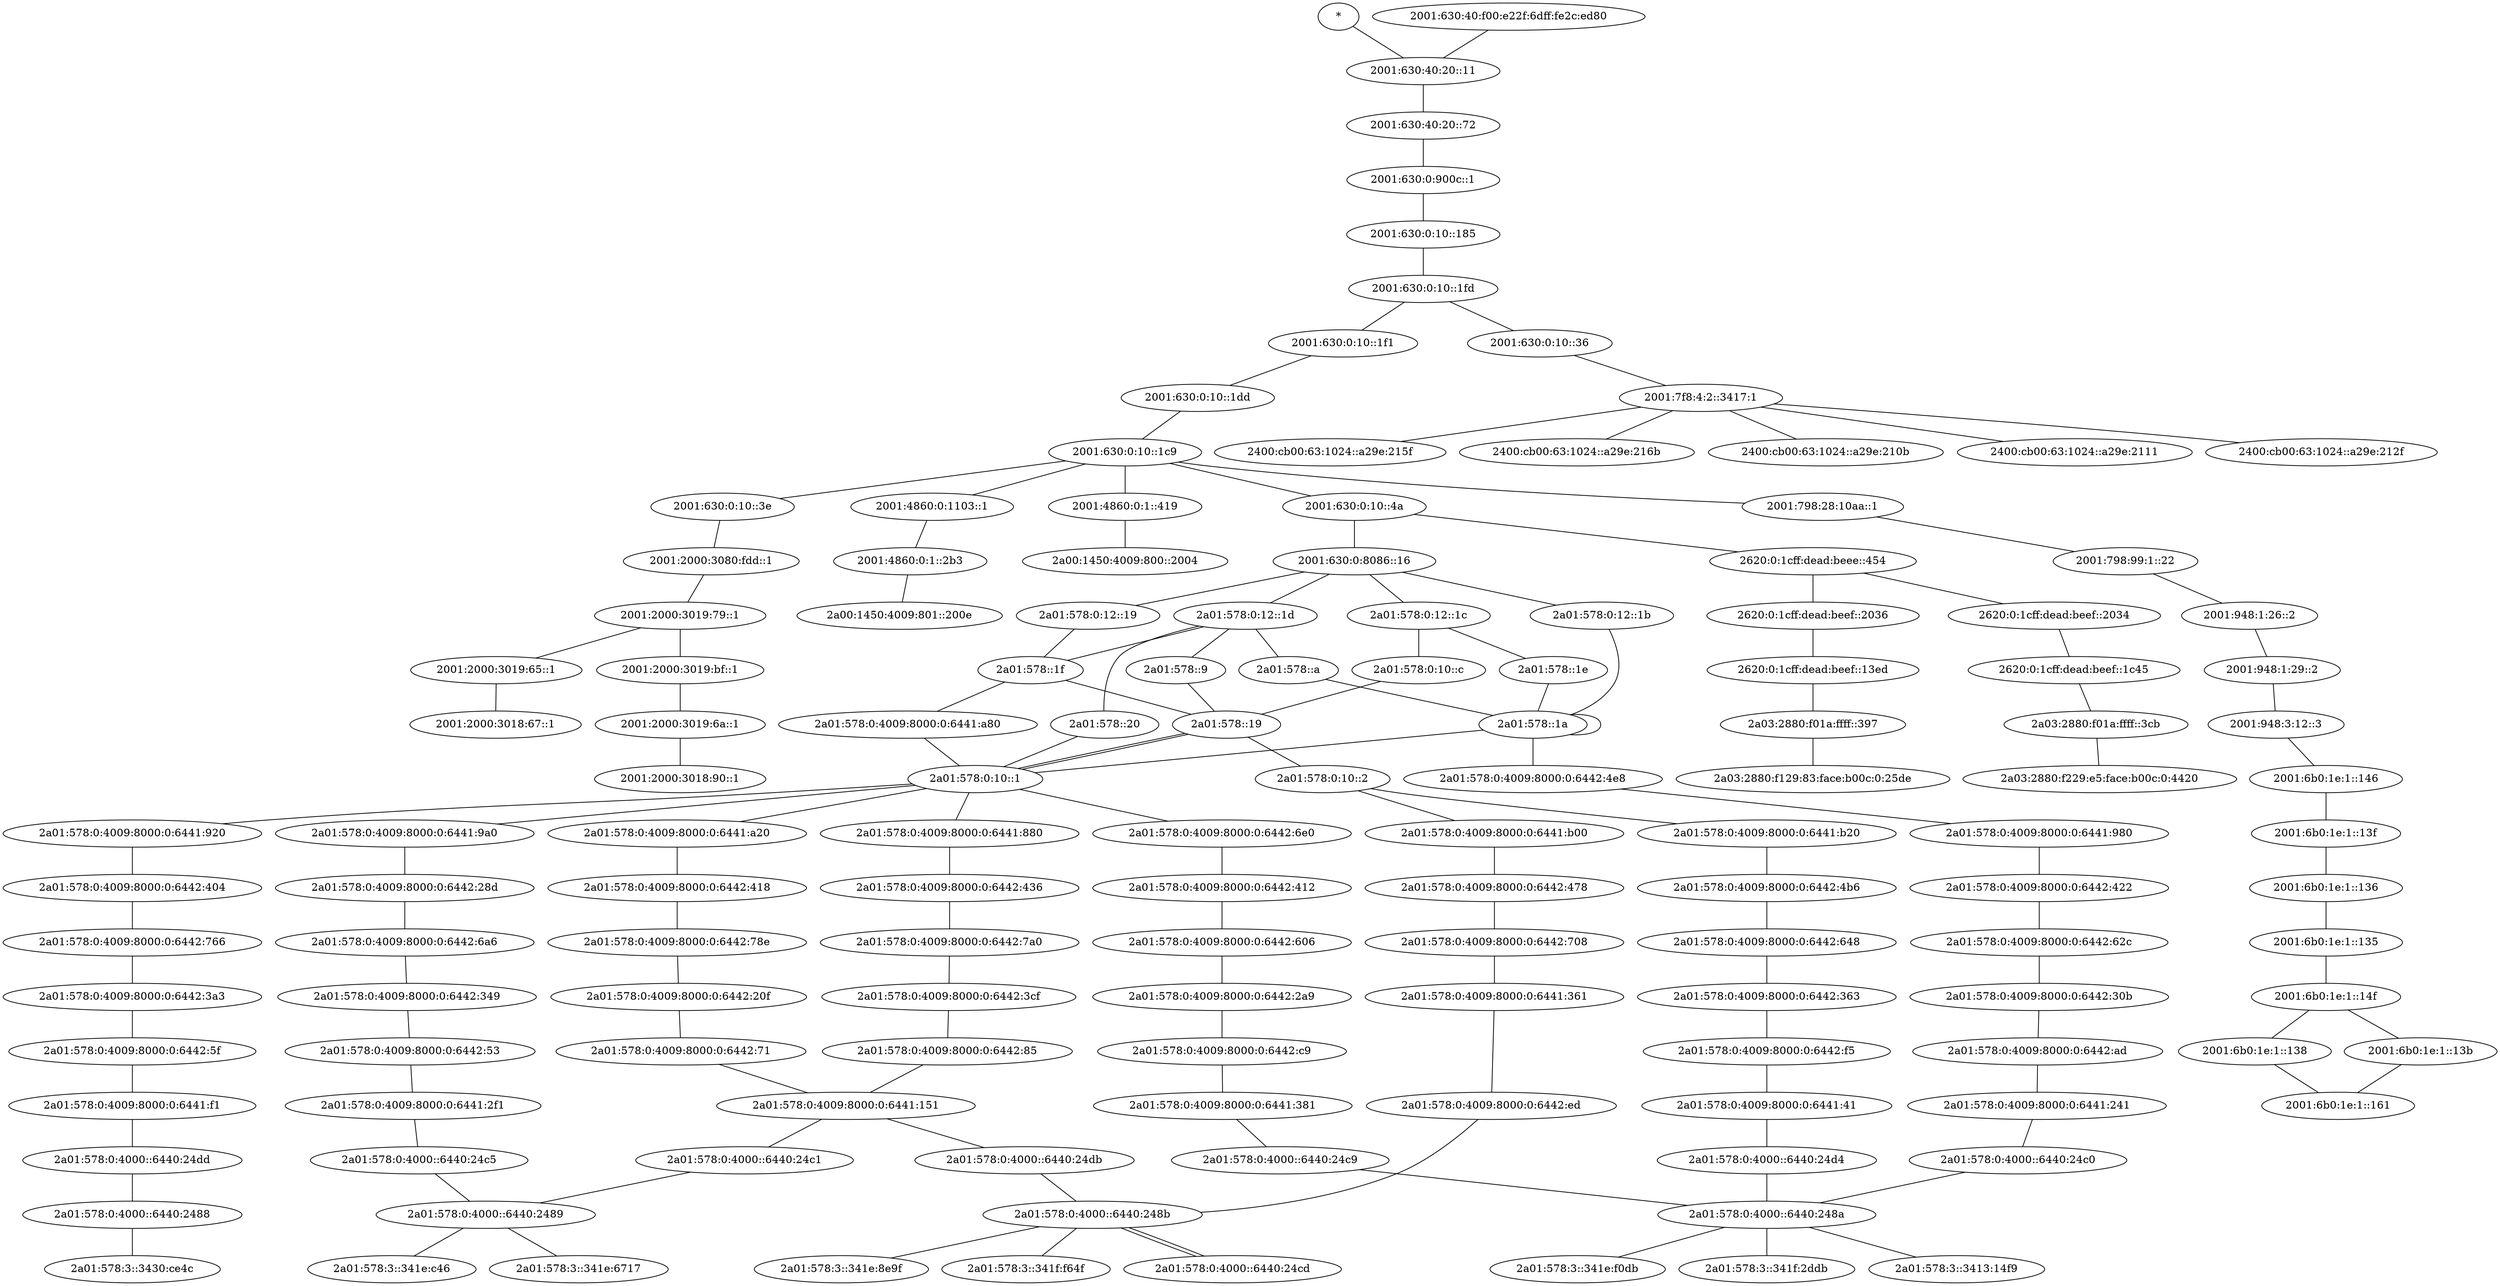 graph routertopology {
"2001:2000:3019:65::1" -- "2001:2000:3018:67::1"
"2001:2000:3019:6a::1" -- "2001:2000:3018:90::1"
"2001:2000:3019:79::1" -- "2001:2000:3019:65::1"
"2001:2000:3019:79::1" -- "2001:2000:3019:bf::1"
"2001:2000:3019:bf::1" -- "2001:2000:3019:6a::1"
"2001:2000:3080:fdd::1" -- "2001:2000:3019:79::1"
"2001:4860:0:1103::1" -- "2001:4860:0:1::2b3"
"2001:4860:0:1::2b3" -- "2a00:1450:4009:801::200e"
"2001:4860:0:1::419" -- "2a00:1450:4009:800::2004"
"2001:630:0:10::185" -- "2001:630:0:10::1fd"
"2001:630:0:10::1c9" -- "2001:4860:0:1103::1"
"2001:630:0:10::1c9" -- "2001:4860:0:1::419"
"2001:630:0:10::1c9" -- "2001:630:0:10::3e"
"2001:630:0:10::1c9" -- "2001:630:0:10::4a"
"2001:630:0:10::1c9" -- "2001:798:28:10aa::1"
"2001:630:0:10::1dd" -- "2001:630:0:10::1c9"
"2001:630:0:10::1f1" -- "2001:630:0:10::1dd"
"2001:630:0:10::1fd" -- "2001:630:0:10::1f1"
"2001:630:0:10::1fd" -- "2001:630:0:10::36"
"2001:630:0:10::36" -- "2001:7f8:4:2::3417:1"
"2001:630:0:10::3e" -- "2001:2000:3080:fdd::1"
"2001:630:0:10::4a" -- "2001:630:0:8086::16"
"2001:630:0:10::4a" -- "2620:0:1cff:dead:beee::454"
"2001:630:0:8086::16" -- "2a01:578:0:12::19"
"2001:630:0:8086::16" -- "2a01:578:0:12::1b"
"2001:630:0:8086::16" -- "2a01:578:0:12::1c"
"2001:630:0:8086::16" -- "2a01:578:0:12::1d"
"2001:630:0:900c::1" -- "2001:630:0:10::185"
"*" -- "2001:630:40:20::11"
"2001:630:40:20::11" -- "2001:630:40:20::72"
"2001:630:40:20::72" -- "2001:630:0:900c::1"
"2001:630:40:f00:e22f:6dff:fe2c:ed80" -- "2001:630:40:20::11"
"2001:6b0:1e:1::135" -- "2001:6b0:1e:1::14f"
"2001:6b0:1e:1::136" -- "2001:6b0:1e:1::135"
"2001:6b0:1e:1::138" -- "2001:6b0:1e:1::161"
"2001:6b0:1e:1::13b" -- "2001:6b0:1e:1::161"
"2001:6b0:1e:1::13f" -- "2001:6b0:1e:1::136"
"2001:6b0:1e:1::146" -- "2001:6b0:1e:1::13f"
"2001:6b0:1e:1::14f" -- "2001:6b0:1e:1::138"
"2001:6b0:1e:1::14f" -- "2001:6b0:1e:1::13b"
"2001:798:28:10aa::1" -- "2001:798:99:1::22"
"2001:798:99:1::22" -- "2001:948:1:26::2"
"2001:7f8:4:2::3417:1" -- "2400:cb00:63:1024::a29e:210b"
"2001:7f8:4:2::3417:1" -- "2400:cb00:63:1024::a29e:2111"
"2001:7f8:4:2::3417:1" -- "2400:cb00:63:1024::a29e:212f"
"2001:7f8:4:2::3417:1" -- "2400:cb00:63:1024::a29e:215f"
"2001:7f8:4:2::3417:1" -- "2400:cb00:63:1024::a29e:216b"
"2001:948:1:26::2" -- "2001:948:1:29::2"
"2001:948:1:29::2" -- "2001:948:3:12::3"
"2001:948:3:12::3" -- "2001:6b0:1e:1::146"
"2620:0:1cff:dead:beee::454" -- "2620:0:1cff:dead:beef::2034"
"2620:0:1cff:dead:beee::454" -- "2620:0:1cff:dead:beef::2036"
"2620:0:1cff:dead:beef::13ed" -- "2a03:2880:f01a:ffff::397"
"2620:0:1cff:dead:beef::1c45" -- "2a03:2880:f01a:ffff::3cb"
"2620:0:1cff:dead:beef::2034" -- "2620:0:1cff:dead:beef::1c45"
"2620:0:1cff:dead:beef::2036" -- "2620:0:1cff:dead:beef::13ed"
"2a01:578:0:10::1" -- "2a01:578:0:4009:8000:0:6441:880"
"2a01:578:0:10::1" -- "2a01:578:0:4009:8000:0:6441:920"
"2a01:578:0:10::1" -- "2a01:578:0:4009:8000:0:6441:9a0"
"2a01:578:0:10::1" -- "2a01:578:0:4009:8000:0:6441:a20"
"2a01:578:0:10::1" -- "2a01:578:0:4009:8000:0:6442:6e0"
"2a01:578:0:10::1" -- "2a01:578::19"
"2a01:578:0:10::2" -- "2a01:578:0:4009:8000:0:6441:b00"
"2a01:578:0:10::2" -- "2a01:578:0:4009:8000:0:6441:b20"
"2a01:578:0:10::c" -- "2a01:578::19"
"2a01:578:0:12::19" -- "2a01:578::1f"
"2a01:578:0:12::1b" -- "2a01:578::1a"
"2a01:578:0:12::1c" -- "2a01:578:0:10::c"
"2a01:578:0:12::1c" -- "2a01:578::1e"
"2a01:578:0:12::1d" -- "2a01:578::1f"
"2a01:578:0:12::1d" -- "2a01:578::20"
"2a01:578:0:12::1d" -- "2a01:578::9"
"2a01:578:0:12::1d" -- "2a01:578::a"
"2a01:578:0:4000::6440:2488" -- "2a01:578:3::3430:ce4c"
"2a01:578:0:4000::6440:2489" -- "2a01:578:3::341e:6717"
"2a01:578:0:4000::6440:2489" -- "2a01:578:3::341e:c46"
"2a01:578:0:4000::6440:248a" -- "2a01:578:3::3413:14f9"
"2a01:578:0:4000::6440:248a" -- "2a01:578:3::341e:f0db"
"2a01:578:0:4000::6440:248a" -- "2a01:578:3::341f:2ddb"
"2a01:578:0:4000::6440:248b" -- "2a01:578:0:4000::6440:24cd"
"2a01:578:0:4000::6440:248b" -- "2a01:578:3::341e:8e9f"
"2a01:578:0:4000::6440:248b" -- "2a01:578:3::341f:f64f"
"2a01:578:0:4000::6440:24c0" -- "2a01:578:0:4000::6440:248a"
"2a01:578:0:4000::6440:24c1" -- "2a01:578:0:4000::6440:2489"
"2a01:578:0:4000::6440:24c5" -- "2a01:578:0:4000::6440:2489"
"2a01:578:0:4000::6440:24c9" -- "2a01:578:0:4000::6440:248a"
"2a01:578:0:4000::6440:24cd" -- "2a01:578:0:4000::6440:248b"
"2a01:578:0:4000::6440:24d4" -- "2a01:578:0:4000::6440:248a"
"2a01:578:0:4000::6440:24db" -- "2a01:578:0:4000::6440:248b"
"2a01:578:0:4000::6440:24dd" -- "2a01:578:0:4000::6440:2488"
"2a01:578:0:4009:8000:0:6441:151" -- "2a01:578:0:4000::6440:24c1"
"2a01:578:0:4009:8000:0:6441:151" -- "2a01:578:0:4000::6440:24db"
"2a01:578:0:4009:8000:0:6441:241" -- "2a01:578:0:4000::6440:24c0"
"2a01:578:0:4009:8000:0:6441:2f1" -- "2a01:578:0:4000::6440:24c5"
"2a01:578:0:4009:8000:0:6441:361" -- "2a01:578:0:4009:8000:0:6442:ed"
"2a01:578:0:4009:8000:0:6441:381" -- "2a01:578:0:4000::6440:24c9"
"2a01:578:0:4009:8000:0:6441:41" -- "2a01:578:0:4000::6440:24d4"
"2a01:578:0:4009:8000:0:6441:880" -- "2a01:578:0:4009:8000:0:6442:436"
"2a01:578:0:4009:8000:0:6441:920" -- "2a01:578:0:4009:8000:0:6442:404"
"2a01:578:0:4009:8000:0:6441:980" -- "2a01:578:0:4009:8000:0:6442:422"
"2a01:578:0:4009:8000:0:6441:9a0" -- "2a01:578:0:4009:8000:0:6442:28d"
"2a01:578:0:4009:8000:0:6441:a20" -- "2a01:578:0:4009:8000:0:6442:418"
"2a01:578:0:4009:8000:0:6441:a80" -- "2a01:578:0:10::1"
"2a01:578:0:4009:8000:0:6441:b00" -- "2a01:578:0:4009:8000:0:6442:478"
"2a01:578:0:4009:8000:0:6441:b20" -- "2a01:578:0:4009:8000:0:6442:4b6"
"2a01:578:0:4009:8000:0:6441:f1" -- "2a01:578:0:4000::6440:24dd"
"2a01:578:0:4009:8000:0:6442:20f" -- "2a01:578:0:4009:8000:0:6442:71"
"2a01:578:0:4009:8000:0:6442:28d" -- "2a01:578:0:4009:8000:0:6442:6a6"
"2a01:578:0:4009:8000:0:6442:2a9" -- "2a01:578:0:4009:8000:0:6442:c9"
"2a01:578:0:4009:8000:0:6442:30b" -- "2a01:578:0:4009:8000:0:6442:ad"
"2a01:578:0:4009:8000:0:6442:349" -- "2a01:578:0:4009:8000:0:6442:53"
"2a01:578:0:4009:8000:0:6442:363" -- "2a01:578:0:4009:8000:0:6442:f5"
"2a01:578:0:4009:8000:0:6442:3a3" -- "2a01:578:0:4009:8000:0:6442:5f"
"2a01:578:0:4009:8000:0:6442:3cf" -- "2a01:578:0:4009:8000:0:6442:85"
"2a01:578:0:4009:8000:0:6442:404" -- "2a01:578:0:4009:8000:0:6442:766"
"2a01:578:0:4009:8000:0:6442:412" -- "2a01:578:0:4009:8000:0:6442:606"
"2a01:578:0:4009:8000:0:6442:418" -- "2a01:578:0:4009:8000:0:6442:78e"
"2a01:578:0:4009:8000:0:6442:422" -- "2a01:578:0:4009:8000:0:6442:62c"
"2a01:578:0:4009:8000:0:6442:436" -- "2a01:578:0:4009:8000:0:6442:7a0"
"2a01:578:0:4009:8000:0:6442:478" -- "2a01:578:0:4009:8000:0:6442:708"
"2a01:578:0:4009:8000:0:6442:4b6" -- "2a01:578:0:4009:8000:0:6442:648"
"2a01:578:0:4009:8000:0:6442:4e8" -- "2a01:578:0:4009:8000:0:6441:980"
"2a01:578:0:4009:8000:0:6442:53" -- "2a01:578:0:4009:8000:0:6441:2f1"
"2a01:578:0:4009:8000:0:6442:5f" -- "2a01:578:0:4009:8000:0:6441:f1"
"2a01:578:0:4009:8000:0:6442:606" -- "2a01:578:0:4009:8000:0:6442:2a9"
"2a01:578:0:4009:8000:0:6442:62c" -- "2a01:578:0:4009:8000:0:6442:30b"
"2a01:578:0:4009:8000:0:6442:648" -- "2a01:578:0:4009:8000:0:6442:363"
"2a01:578:0:4009:8000:0:6442:6a6" -- "2a01:578:0:4009:8000:0:6442:349"
"2a01:578:0:4009:8000:0:6442:6e0" -- "2a01:578:0:4009:8000:0:6442:412"
"2a01:578:0:4009:8000:0:6442:708" -- "2a01:578:0:4009:8000:0:6441:361"
"2a01:578:0:4009:8000:0:6442:71" -- "2a01:578:0:4009:8000:0:6441:151"
"2a01:578:0:4009:8000:0:6442:766" -- "2a01:578:0:4009:8000:0:6442:3a3"
"2a01:578:0:4009:8000:0:6442:78e" -- "2a01:578:0:4009:8000:0:6442:20f"
"2a01:578:0:4009:8000:0:6442:7a0" -- "2a01:578:0:4009:8000:0:6442:3cf"
"2a01:578:0:4009:8000:0:6442:85" -- "2a01:578:0:4009:8000:0:6441:151"
"2a01:578:0:4009:8000:0:6442:ad" -- "2a01:578:0:4009:8000:0:6441:241"
"2a01:578:0:4009:8000:0:6442:c9" -- "2a01:578:0:4009:8000:0:6441:381"
"2a01:578:0:4009:8000:0:6442:ed" -- "2a01:578:0:4000::6440:248b"
"2a01:578:0:4009:8000:0:6442:f5" -- "2a01:578:0:4009:8000:0:6441:41"
"2a01:578::19" -- "2a01:578:0:10::1"
"2a01:578::19" -- "2a01:578:0:10::2"
"2a01:578::1a" -- "2a01:578:0:10::1"
"2a01:578::1a" -- "2a01:578:0:4009:8000:0:6442:4e8"
"2a01:578::1a" -- "2a01:578::1a"
"2a01:578::1e" -- "2a01:578::1a"
"2a01:578::1f" -- "2a01:578:0:4009:8000:0:6441:a80"
"2a01:578::1f" -- "2a01:578::19"
"2a01:578::20" -- "2a01:578:0:10::1"
"2a01:578::9" -- "2a01:578::19"
"2a01:578::a" -- "2a01:578::1a"
"2a03:2880:f01a:ffff::397" -- "2a03:2880:f129:83:face:b00c:0:25de"
"2a03:2880:f01a:ffff::3cb" -- "2a03:2880:f229:e5:face:b00c:0:4420"
}
